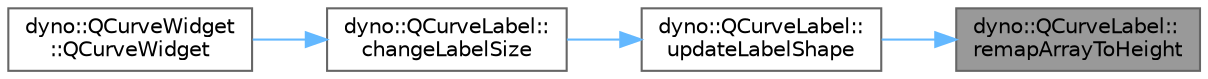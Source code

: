 digraph "dyno::QCurveLabel::remapArrayToHeight"
{
 // LATEX_PDF_SIZE
  bgcolor="transparent";
  edge [fontname=Helvetica,fontsize=10,labelfontname=Helvetica,labelfontsize=10];
  node [fontname=Helvetica,fontsize=10,shape=box,height=0.2,width=0.4];
  rankdir="RL";
  Node1 [id="Node000001",label="dyno::QCurveLabel::\lremapArrayToHeight",height=0.2,width=0.4,color="gray40", fillcolor="grey60", style="filled", fontcolor="black",tooltip=" "];
  Node1 -> Node2 [id="edge1_Node000001_Node000002",dir="back",color="steelblue1",style="solid",tooltip=" "];
  Node2 [id="Node000002",label="dyno::QCurveLabel::\lupdateLabelShape",height=0.2,width=0.4,color="grey40", fillcolor="white", style="filled",URL="$classdyno_1_1_q_curve_label.html#a4297a4087e14114c391849ae8e7a2fff",tooltip=" "];
  Node2 -> Node3 [id="edge2_Node000002_Node000003",dir="back",color="steelblue1",style="solid",tooltip=" "];
  Node3 [id="Node000003",label="dyno::QCurveLabel::\lchangeLabelSize",height=0.2,width=0.4,color="grey40", fillcolor="white", style="filled",URL="$classdyno_1_1_q_curve_label.html#a0d031b7383077d135e666968d3ed44ad",tooltip=" "];
  Node3 -> Node4 [id="edge3_Node000003_Node000004",dir="back",color="steelblue1",style="solid",tooltip=" "];
  Node4 [id="Node000004",label="dyno::QCurveWidget\l::QCurveWidget",height=0.2,width=0.4,color="grey40", fillcolor="white", style="filled",URL="$classdyno_1_1_q_curve_widget.html#a109463c9053c273c1512072060927834",tooltip=" "];
}
